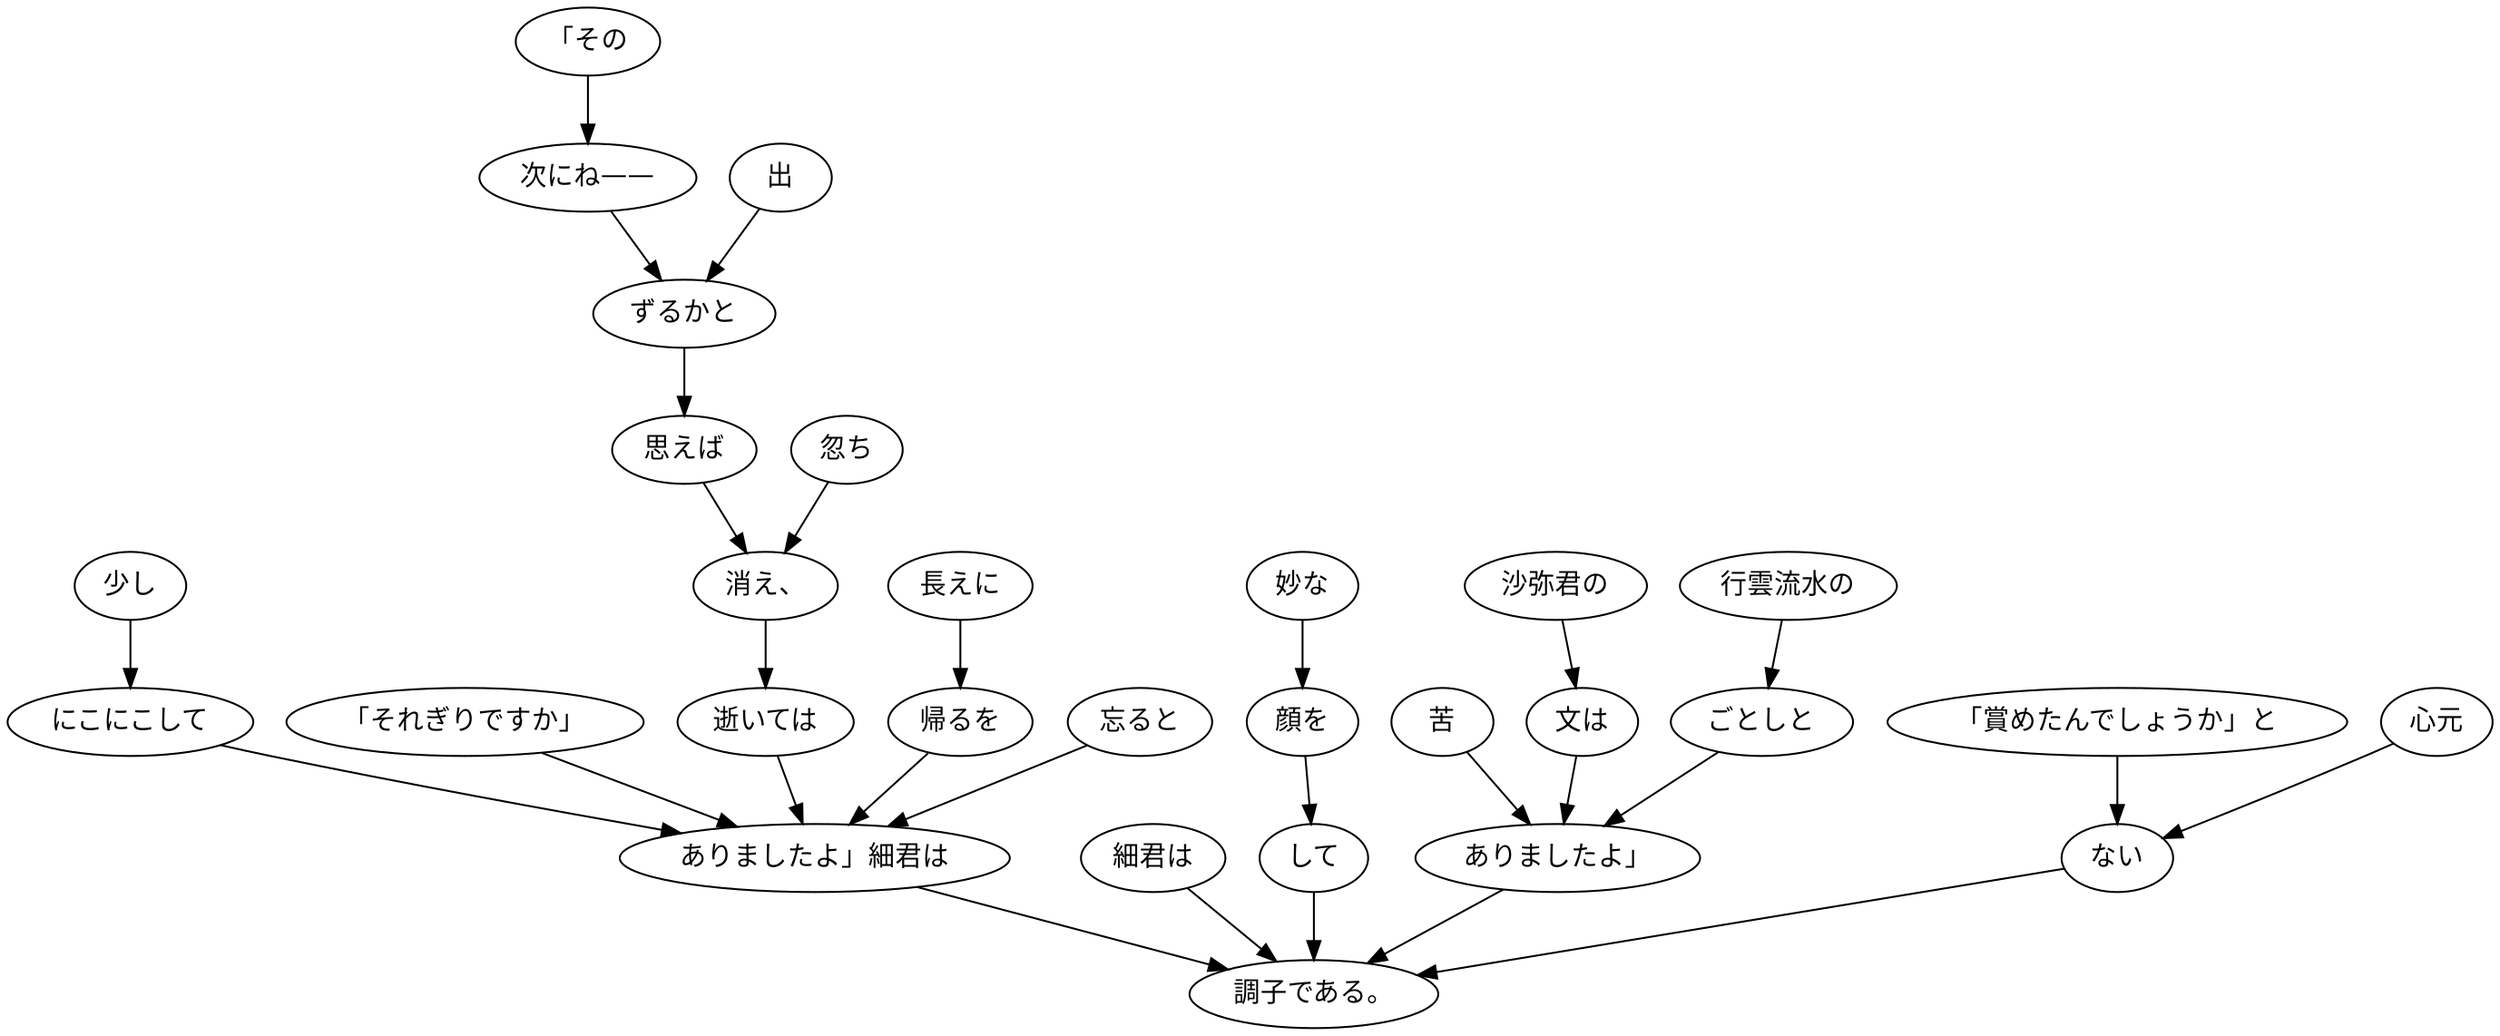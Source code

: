 digraph graph1443 {
	node0 [label="苦"];
	node1 [label="沙弥君の"];
	node2 [label="文は"];
	node3 [label="行雲流水の"];
	node4 [label="ごとしと"];
	node5 [label="ありましたよ」"];
	node6 [label="細君は"];
	node7 [label="少し"];
	node8 [label="にこにこして"];
	node9 [label="「それぎりですか」"];
	node10 [label="「その"];
	node11 [label="次にね——"];
	node12 [label="出"];
	node13 [label="ずるかと"];
	node14 [label="思えば"];
	node15 [label="忽ち"];
	node16 [label="消え、"];
	node17 [label="逝いては"];
	node18 [label="長えに"];
	node19 [label="帰るを"];
	node20 [label="忘ると"];
	node21 [label="ありましたよ」細君は"];
	node22 [label="妙な"];
	node23 [label="顔を"];
	node24 [label="して"];
	node25 [label="「賞めたんでしょうか」と"];
	node26 [label="心元"];
	node27 [label="ない"];
	node28 [label="調子である。"];
	node0 -> node5;
	node1 -> node2;
	node2 -> node5;
	node3 -> node4;
	node4 -> node5;
	node5 -> node28;
	node6 -> node28;
	node7 -> node8;
	node8 -> node21;
	node9 -> node21;
	node10 -> node11;
	node11 -> node13;
	node12 -> node13;
	node13 -> node14;
	node14 -> node16;
	node15 -> node16;
	node16 -> node17;
	node17 -> node21;
	node18 -> node19;
	node19 -> node21;
	node20 -> node21;
	node21 -> node28;
	node22 -> node23;
	node23 -> node24;
	node24 -> node28;
	node25 -> node27;
	node26 -> node27;
	node27 -> node28;
}
